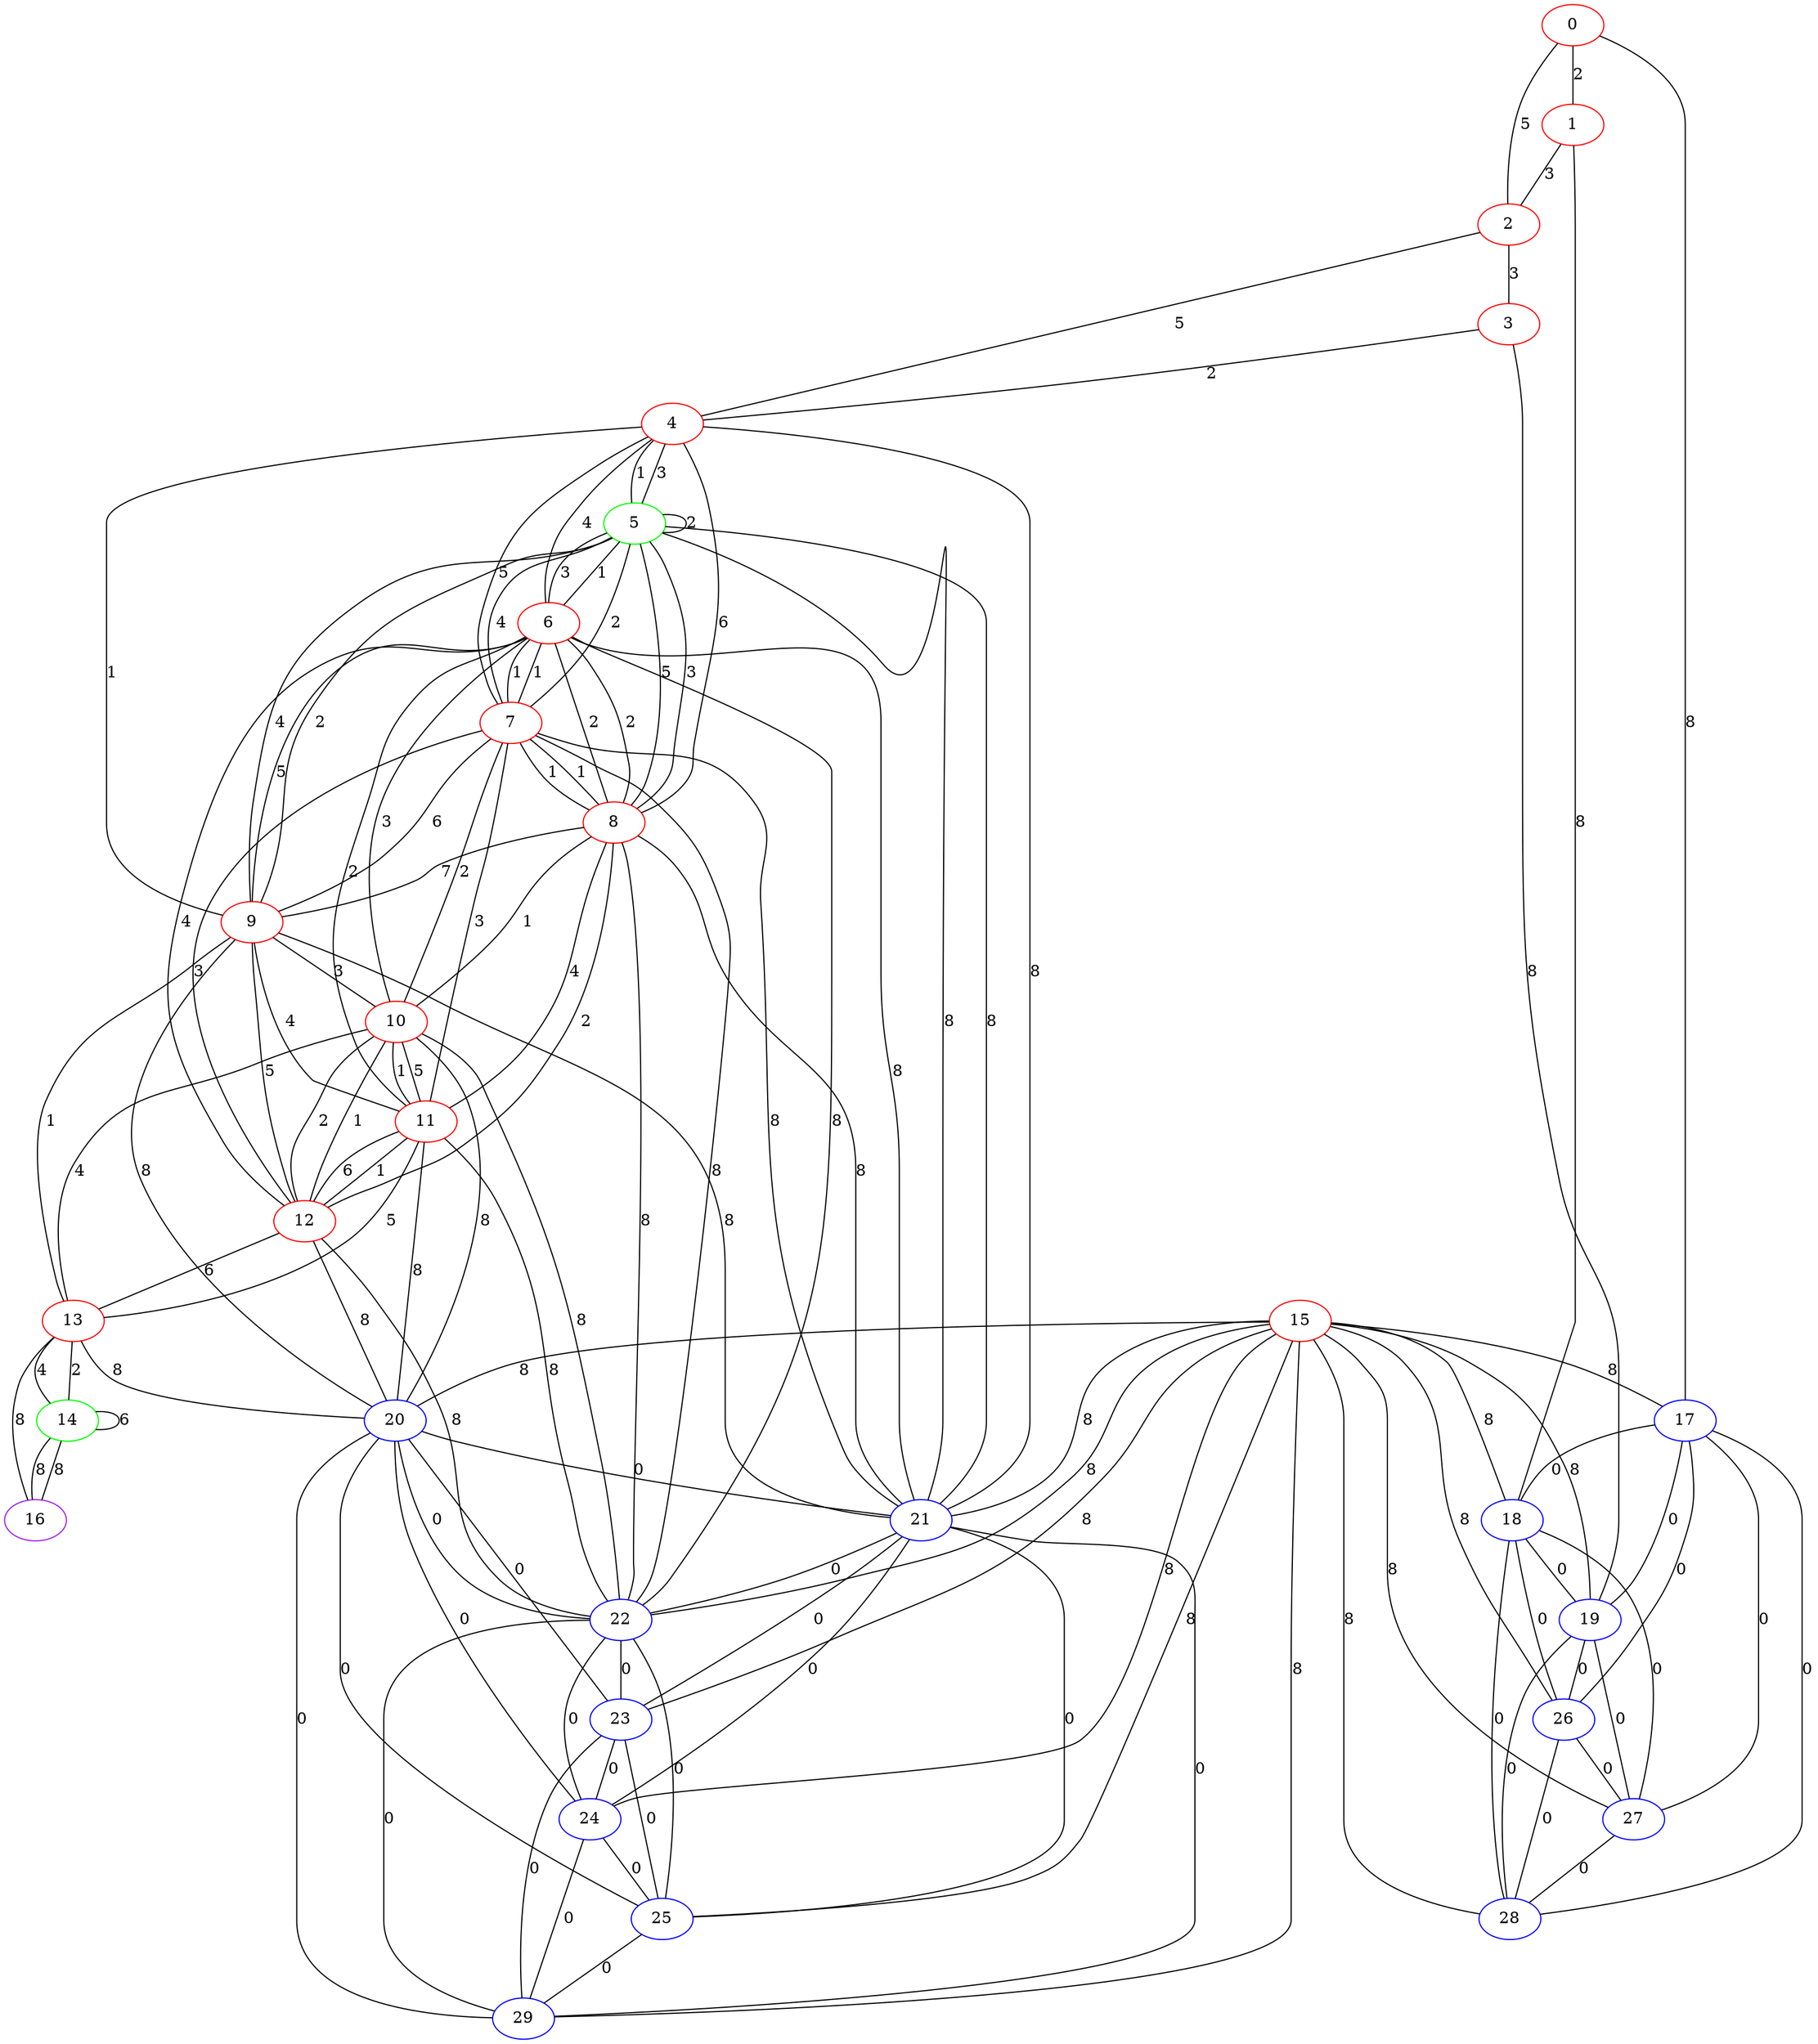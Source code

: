 graph "" {
0 [color=red, weight=1];
1 [color=red, weight=1];
2 [color=red, weight=1];
3 [color=red, weight=1];
4 [color=red, weight=1];
5 [color=green, weight=2];
6 [color=red, weight=1];
7 [color=red, weight=1];
8 [color=red, weight=1];
9 [color=red, weight=1];
10 [color=red, weight=1];
11 [color=red, weight=1];
12 [color=red, weight=1];
13 [color=red, weight=1];
14 [color=green, weight=2];
15 [color=red, weight=1];
16 [color=purple, weight=4];
17 [color=blue, weight=3];
18 [color=blue, weight=3];
19 [color=blue, weight=3];
20 [color=blue, weight=3];
21 [color=blue, weight=3];
22 [color=blue, weight=3];
23 [color=blue, weight=3];
24 [color=blue, weight=3];
25 [color=blue, weight=3];
26 [color=blue, weight=3];
27 [color=blue, weight=3];
28 [color=blue, weight=3];
29 [color=blue, weight=3];
0 -- 1  [key=0, label=2];
0 -- 2  [key=0, label=5];
0 -- 17  [key=0, label=8];
1 -- 2  [key=0, label=3];
1 -- 18  [key=0, label=8];
2 -- 3  [key=0, label=3];
2 -- 4  [key=0, label=5];
3 -- 19  [key=0, label=8];
3 -- 4  [key=0, label=2];
4 -- 5  [key=0, label=1];
4 -- 5  [key=1, label=3];
4 -- 6  [key=0, label=4];
4 -- 7  [key=0, label=5];
4 -- 8  [key=0, label=6];
4 -- 9  [key=0, label=1];
4 -- 21  [key=0, label=8];
5 -- 5  [key=0, label=2];
5 -- 6  [key=0, label=3];
5 -- 6  [key=1, label=1];
5 -- 7  [key=0, label=4];
5 -- 7  [key=1, label=2];
5 -- 8  [key=0, label=5];
5 -- 8  [key=1, label=3];
5 -- 9  [key=0, label=2];
5 -- 9  [key=1, label=4];
5 -- 21  [key=0, label=8];
5 -- 21  [key=1, label=8];
6 -- 7  [key=0, label=1];
6 -- 7  [key=1, label=1];
6 -- 8  [key=0, label=2];
6 -- 8  [key=1, label=2];
6 -- 9  [key=0, label=5];
6 -- 10  [key=0, label=3];
6 -- 11  [key=0, label=2];
6 -- 12  [key=0, label=4];
6 -- 21  [key=0, label=8];
6 -- 22  [key=0, label=8];
7 -- 8  [key=0, label=1];
7 -- 8  [key=1, label=1];
7 -- 9  [key=0, label=6];
7 -- 10  [key=0, label=2];
7 -- 11  [key=0, label=3];
7 -- 12  [key=0, label=3];
7 -- 21  [key=0, label=8];
7 -- 22  [key=0, label=8];
8 -- 9  [key=0, label=7];
8 -- 10  [key=0, label=1];
8 -- 11  [key=0, label=4];
8 -- 12  [key=0, label=2];
8 -- 21  [key=0, label=8];
8 -- 22  [key=0, label=8];
9 -- 10  [key=0, label=3];
9 -- 11  [key=0, label=4];
9 -- 12  [key=0, label=5];
9 -- 13  [key=0, label=1];
9 -- 20  [key=0, label=8];
9 -- 21  [key=0, label=8];
10 -- 11  [key=0, label=1];
10 -- 11  [key=1, label=5];
10 -- 12  [key=0, label=2];
10 -- 12  [key=1, label=1];
10 -- 13  [key=0, label=4];
10 -- 20  [key=0, label=8];
10 -- 22  [key=0, label=8];
11 -- 12  [key=0, label=1];
11 -- 12  [key=1, label=6];
11 -- 13  [key=0, label=5];
11 -- 20  [key=0, label=8];
11 -- 22  [key=0, label=8];
12 -- 13  [key=0, label=6];
12 -- 20  [key=0, label=8];
12 -- 22  [key=0, label=8];
13 -- 14  [key=0, label=4];
13 -- 14  [key=1, label=2];
13 -- 16  [key=0, label=8];
13 -- 20  [key=0, label=8];
14 -- 16  [key=0, label=8];
14 -- 16  [key=1, label=8];
14 -- 14  [key=0, label=6];
15 -- 17  [key=0, label=8];
15 -- 18  [key=0, label=8];
15 -- 19  [key=0, label=8];
15 -- 20  [key=0, label=8];
15 -- 21  [key=0, label=8];
15 -- 22  [key=0, label=8];
15 -- 23  [key=0, label=8];
15 -- 24  [key=0, label=8];
15 -- 25  [key=0, label=8];
15 -- 26  [key=0, label=8];
15 -- 27  [key=0, label=8];
15 -- 28  [key=0, label=8];
15 -- 29  [key=0, label=8];
17 -- 18  [key=0, label=0];
17 -- 19  [key=0, label=0];
17 -- 26  [key=0, label=0];
17 -- 27  [key=0, label=0];
17 -- 28  [key=0, label=0];
18 -- 19  [key=0, label=0];
18 -- 26  [key=0, label=0];
18 -- 27  [key=0, label=0];
18 -- 28  [key=0, label=0];
19 -- 26  [key=0, label=0];
19 -- 27  [key=0, label=0];
19 -- 28  [key=0, label=0];
20 -- 21  [key=0, label=0];
20 -- 22  [key=0, label=0];
20 -- 23  [key=0, label=0];
20 -- 24  [key=0, label=0];
20 -- 25  [key=0, label=0];
20 -- 29  [key=0, label=0];
21 -- 22  [key=0, label=0];
21 -- 23  [key=0, label=0];
21 -- 24  [key=0, label=0];
21 -- 25  [key=0, label=0];
21 -- 29  [key=0, label=0];
22 -- 23  [key=0, label=0];
22 -- 24  [key=0, label=0];
22 -- 25  [key=0, label=0];
22 -- 29  [key=0, label=0];
23 -- 24  [key=0, label=0];
23 -- 25  [key=0, label=0];
23 -- 29  [key=0, label=0];
24 -- 25  [key=0, label=0];
24 -- 29  [key=0, label=0];
25 -- 29  [key=0, label=0];
26 -- 27  [key=0, label=0];
26 -- 28  [key=0, label=0];
27 -- 28  [key=0, label=0];
}

